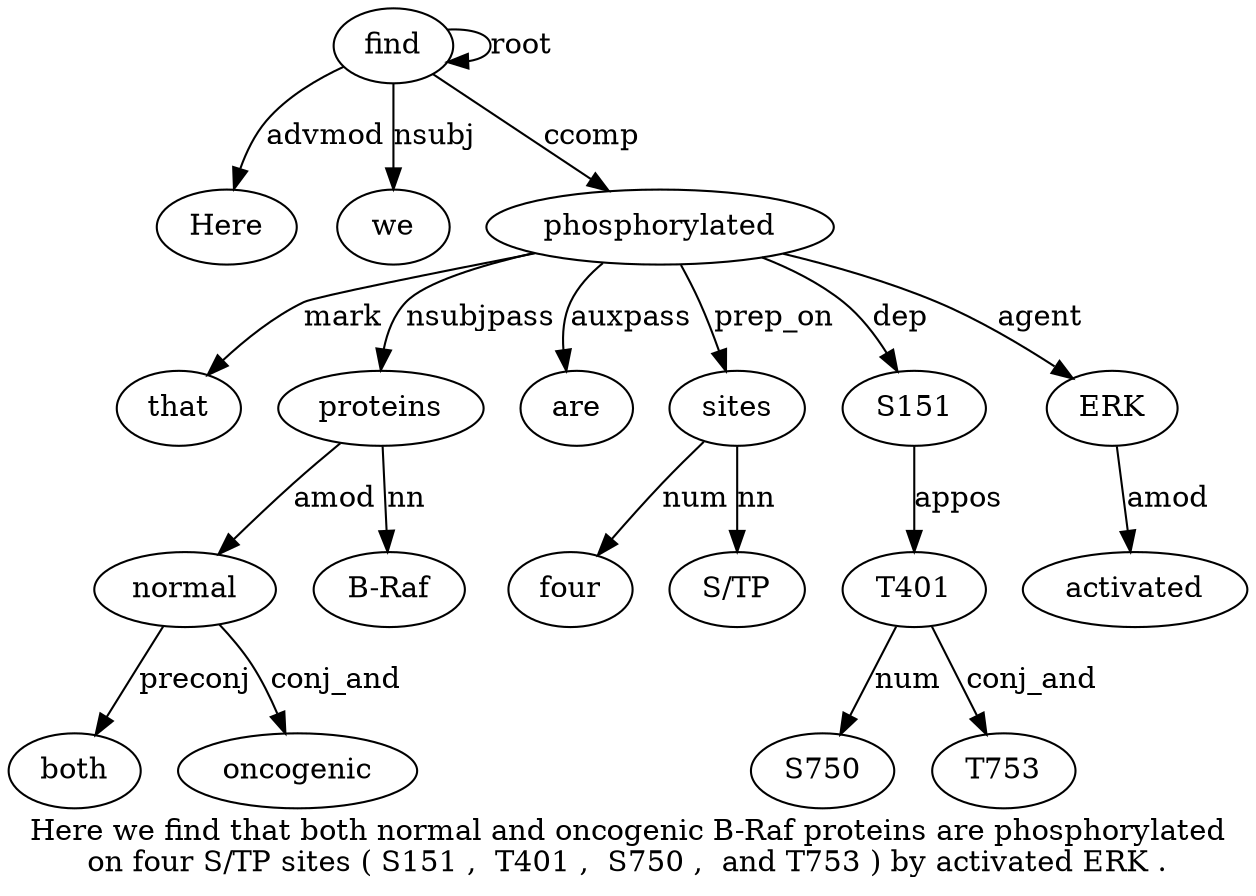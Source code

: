 digraph "Here we find that both normal and oncogenic B-Raf proteins are phosphorylated on four S/TP sites ( S151 ,  T401 ,  S750 ,  and T753 ) by activated ERK ." {
label="Here we find that both normal and oncogenic B-Raf proteins are phosphorylated
on four S/TP sites ( S151 ,  T401 ,  S750 ,  and T753 ) by activated ERK .";
find3 [style=filled, fillcolor=white, label=find];
Here1 [style=filled, fillcolor=white, label=Here];
find3 -> Here1  [label=advmod];
we2 [style=filled, fillcolor=white, label=we];
find3 -> we2  [label=nsubj];
find3 -> find3  [label=root];
phosphorylated12 [style=filled, fillcolor=white, label=phosphorylated];
that4 [style=filled, fillcolor=white, label=that];
phosphorylated12 -> that4  [label=mark];
normal6 [style=filled, fillcolor=white, label=normal];
both5 [style=filled, fillcolor=white, label=both];
normal6 -> both5  [label=preconj];
proteins10 [style=filled, fillcolor=white, label=proteins];
proteins10 -> normal6  [label=amod];
oncogenic8 [style=filled, fillcolor=white, label=oncogenic];
normal6 -> oncogenic8  [label=conj_and];
"B-Raf9" [style=filled, fillcolor=white, label="B-Raf"];
proteins10 -> "B-Raf9"  [label=nn];
phosphorylated12 -> proteins10  [label=nsubjpass];
are11 [style=filled, fillcolor=white, label=are];
phosphorylated12 -> are11  [label=auxpass];
find3 -> phosphorylated12  [label=ccomp];
sites16 [style=filled, fillcolor=white, label=sites];
four14 [style=filled, fillcolor=white, label=four];
sites16 -> four14  [label=num];
"S/TP15" [style=filled, fillcolor=white, label="S/TP"];
sites16 -> "S/TP15"  [label=nn];
phosphorylated12 -> sites16  [label=prep_on];
S15118 [style=filled, fillcolor=white, label=S151];
phosphorylated12 -> S15118  [label=dep];
T4012 [style=filled, fillcolor=white, label=T401];
S15118 -> T4012  [label=appos];
S75022 [style=filled, fillcolor=white, label=S750];
T4012 -> S75022  [label=num];
T7532 [style=filled, fillcolor=white, label=T753];
T4012 -> T7532  [label=conj_and];
ERK29 [style=filled, fillcolor=white, label=ERK];
activated28 [style=filled, fillcolor=white, label=activated];
ERK29 -> activated28  [label=amod];
phosphorylated12 -> ERK29  [label=agent];
}
